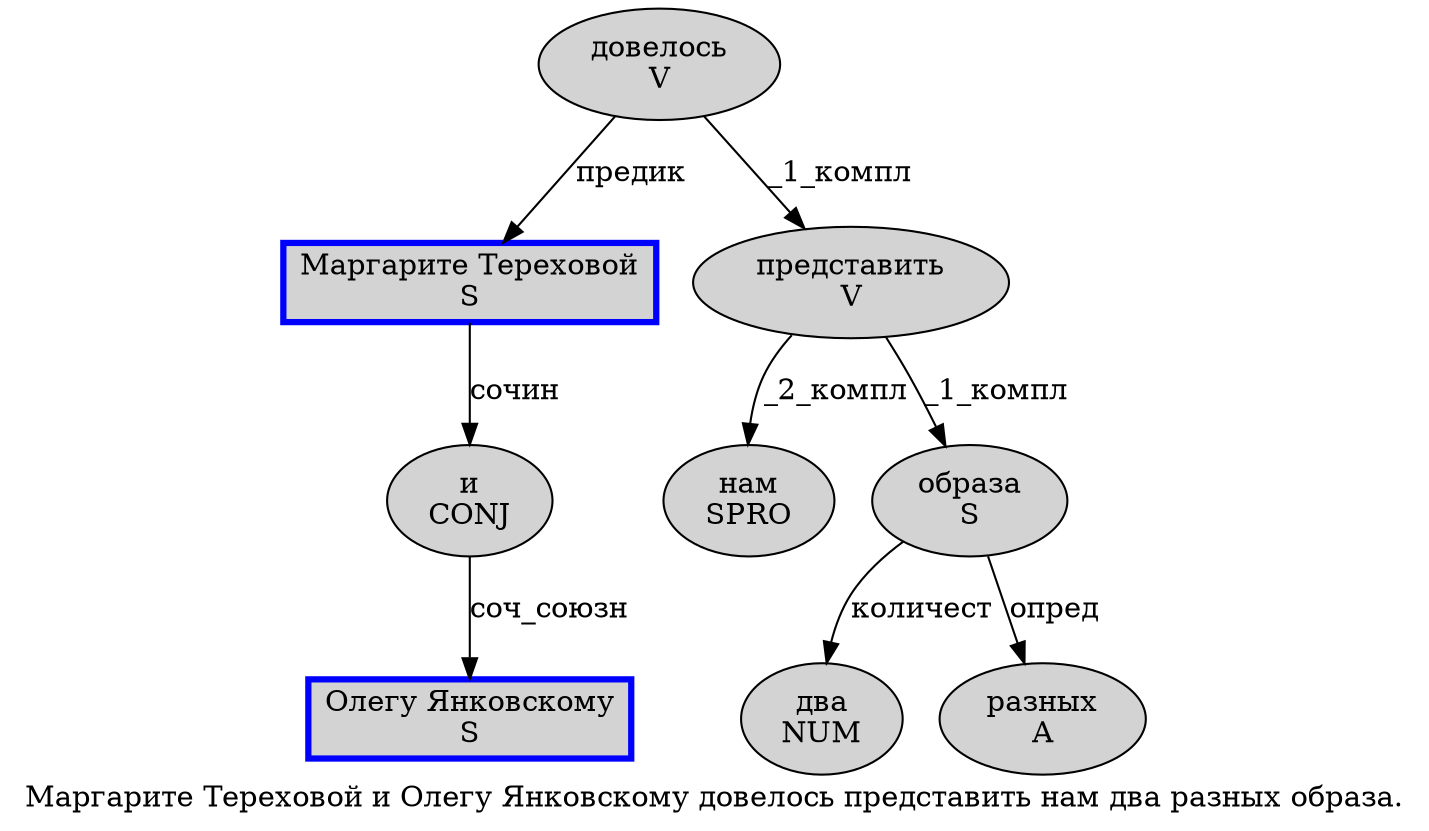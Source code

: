 digraph SENTENCE_2250 {
	graph [label="Маргарите Тереховой и Олегу Янковскому довелось представить нам два разных образа."]
	node [style=filled]
		0 [label="Маргарите Тереховой
S" color=blue fillcolor=lightgray penwidth=3 shape=box]
		1 [label="и
CONJ" color="" fillcolor=lightgray penwidth=1 shape=ellipse]
		2 [label="Олегу Янковскому
S" color=blue fillcolor=lightgray penwidth=3 shape=box]
		3 [label="довелось
V" color="" fillcolor=lightgray penwidth=1 shape=ellipse]
		4 [label="представить
V" color="" fillcolor=lightgray penwidth=1 shape=ellipse]
		5 [label="нам
SPRO" color="" fillcolor=lightgray penwidth=1 shape=ellipse]
		6 [label="два
NUM" color="" fillcolor=lightgray penwidth=1 shape=ellipse]
		7 [label="разных
A" color="" fillcolor=lightgray penwidth=1 shape=ellipse]
		8 [label="образа
S" color="" fillcolor=lightgray penwidth=1 shape=ellipse]
			1 -> 2 [label="соч_союзн"]
			8 -> 6 [label="количест"]
			8 -> 7 [label="опред"]
			4 -> 5 [label="_2_компл"]
			4 -> 8 [label="_1_компл"]
			0 -> 1 [label="сочин"]
			3 -> 0 [label="предик"]
			3 -> 4 [label="_1_компл"]
}